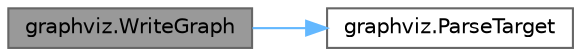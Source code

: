 digraph "graphviz.WriteGraph"
{
 // LATEX_PDF_SIZE
  bgcolor="transparent";
  edge [fontname=Helvetica,fontsize=10,labelfontname=Helvetica,labelfontsize=10];
  node [fontname=Helvetica,fontsize=10,shape=box,height=0.2,width=0.4];
  rankdir="LR";
  Node1 [id="Node000001",label="graphviz.WriteGraph",height=0.2,width=0.4,color="gray40", fillcolor="grey60", style="filled", fontcolor="black",tooltip=" "];
  Node1 -> Node2 [id="edge3_Node000001_Node000002",color="steelblue1",style="solid",tooltip=" "];
  Node2 [id="Node000002",label="graphviz.ParseTarget",height=0.2,width=0.4,color="grey40", fillcolor="white", style="filled",URL="$namespacegraphviz.html#a1d3fb644f75be6a33f57903a59e2d11e",tooltip=" "];
}

